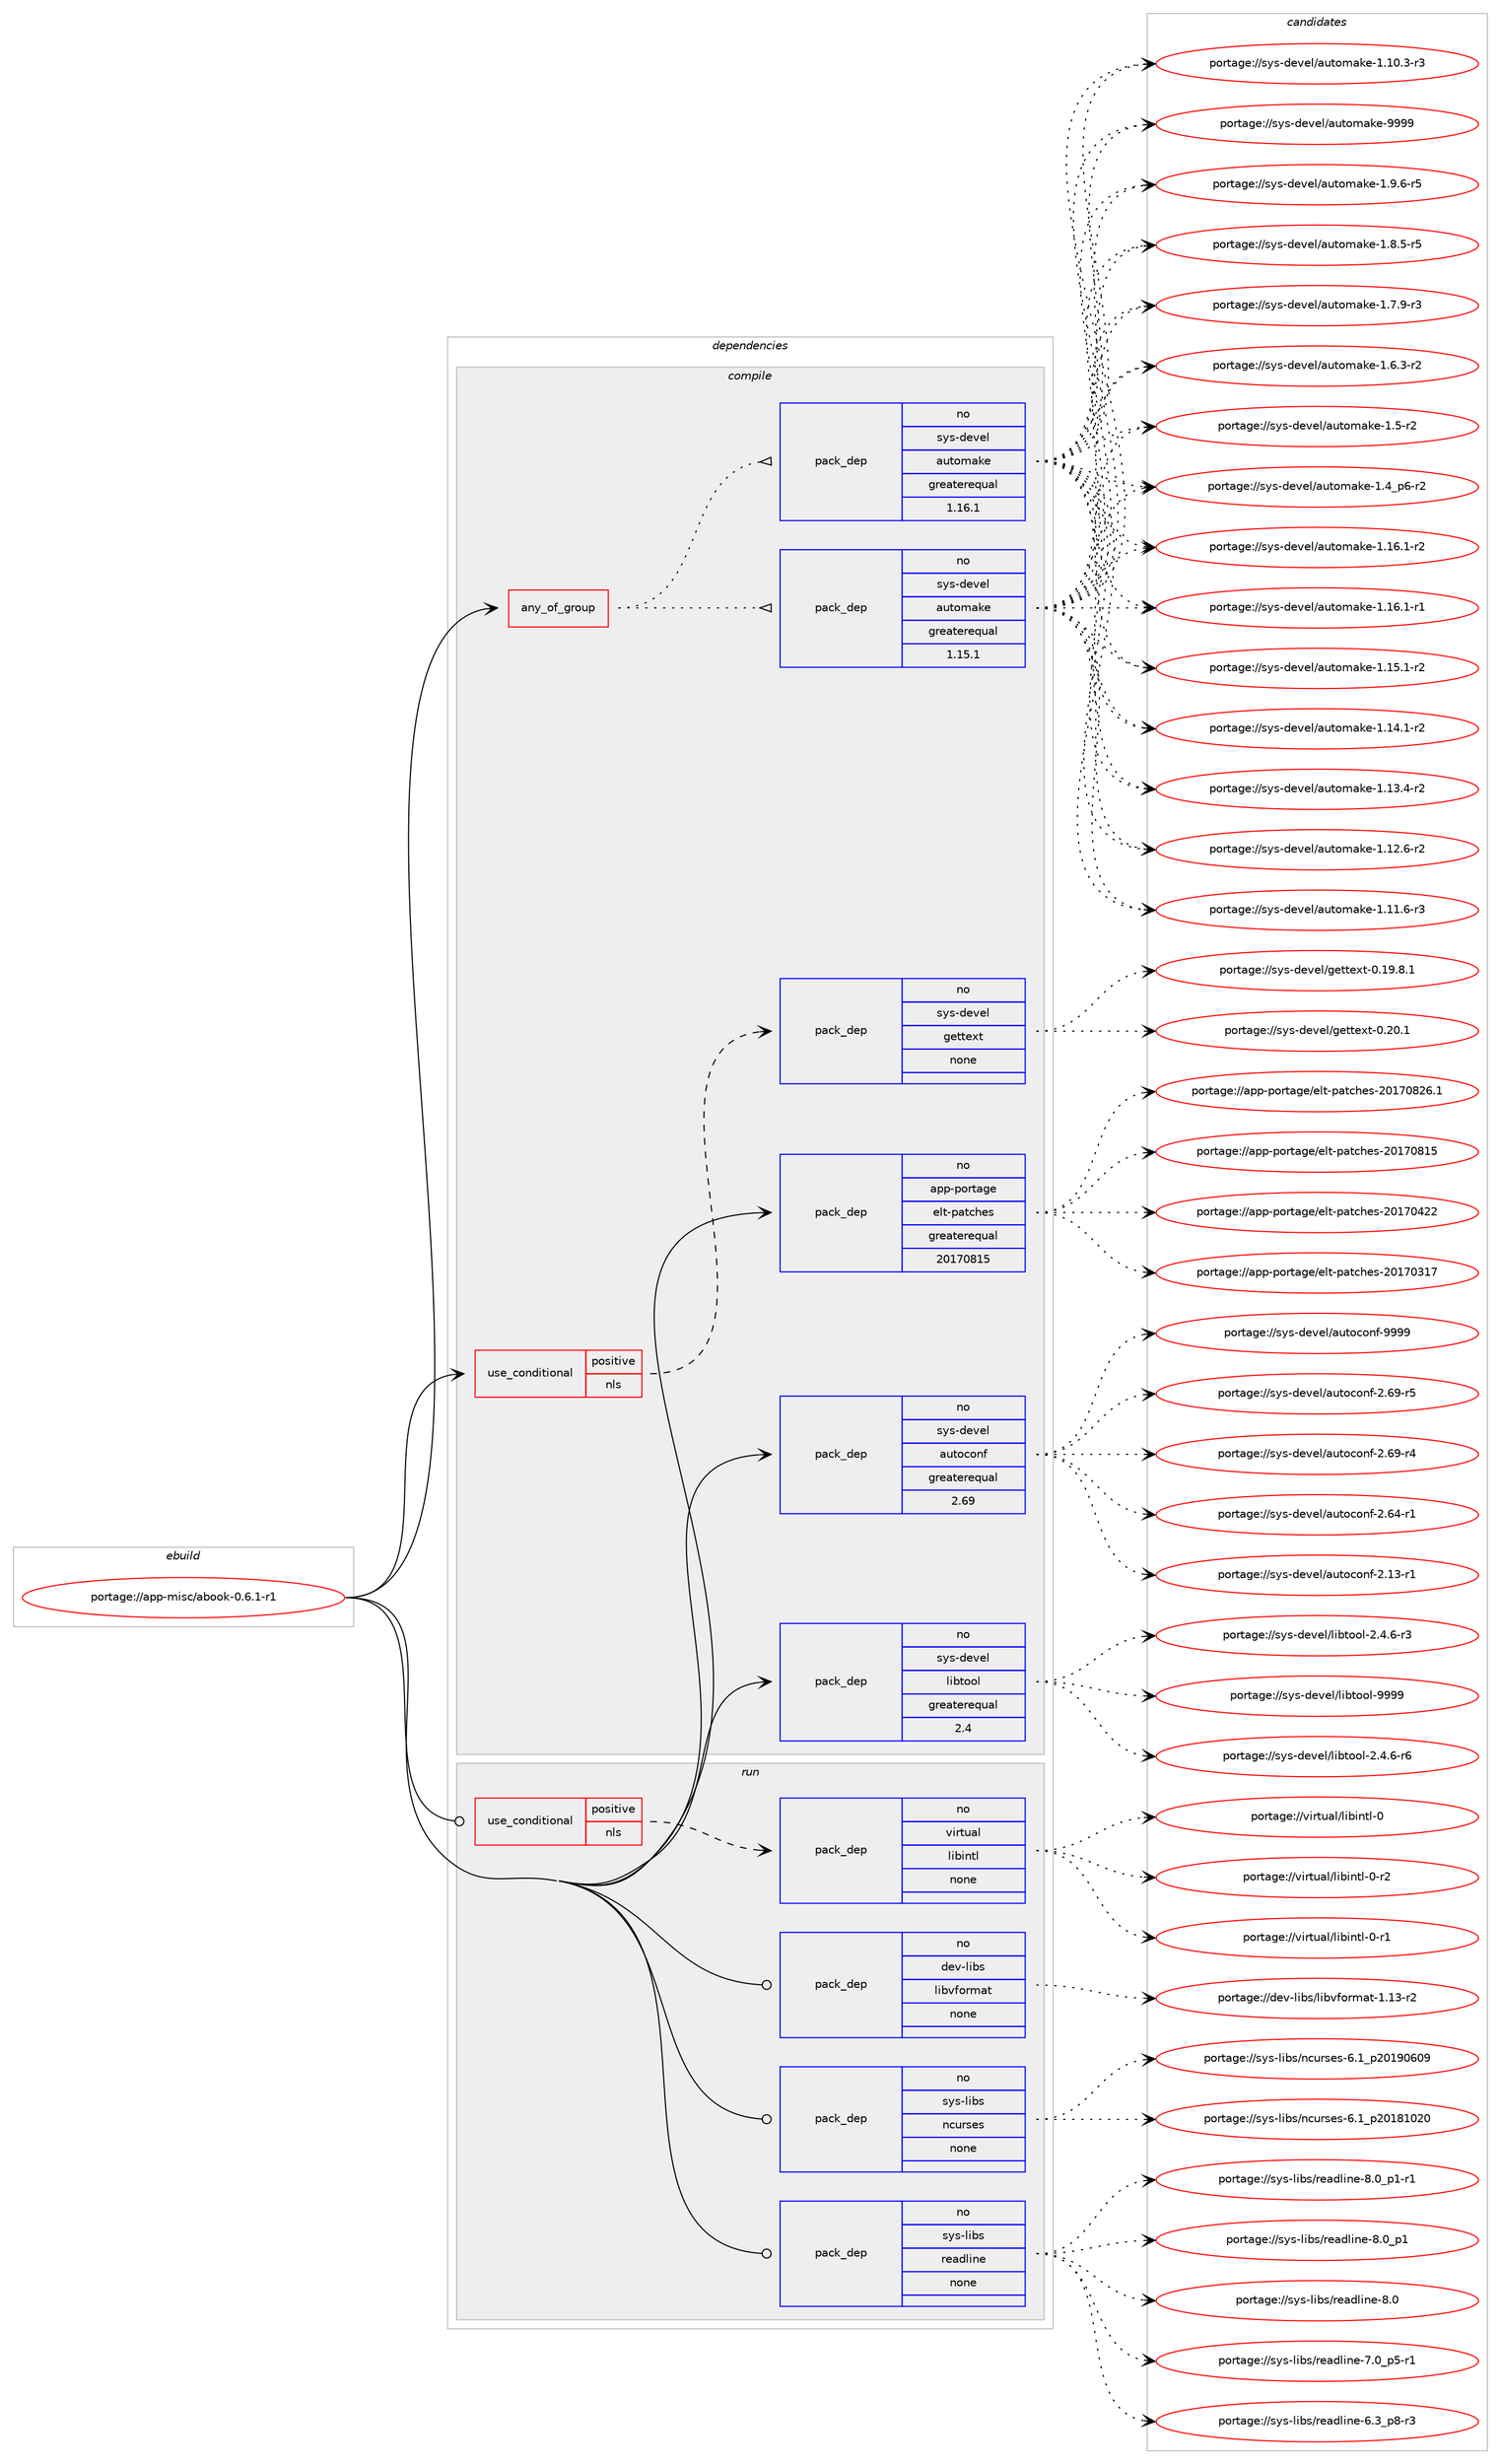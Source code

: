 digraph prolog {

# *************
# Graph options
# *************

newrank=true;
concentrate=true;
compound=true;
graph [rankdir=LR,fontname=Helvetica,fontsize=10,ranksep=1.5];#, ranksep=2.5, nodesep=0.2];
edge  [arrowhead=vee];
node  [fontname=Helvetica,fontsize=10];

# **********
# The ebuild
# **********

subgraph cluster_leftcol {
color=gray;
label=<<i>ebuild</i>>;
id [label="portage://app-misc/abook-0.6.1-r1", color=red, width=4, href="../app-misc/abook-0.6.1-r1.svg"];
}

# ****************
# The dependencies
# ****************

subgraph cluster_midcol {
color=gray;
label=<<i>dependencies</i>>;
subgraph cluster_compile {
fillcolor="#eeeeee";
style=filled;
label=<<i>compile</i>>;
subgraph any7942 {
dependency613748 [label=<<TABLE BORDER="0" CELLBORDER="1" CELLSPACING="0" CELLPADDING="4"><TR><TD CELLPADDING="10">any_of_group</TD></TR></TABLE>>, shape=none, color=red];subgraph pack461800 {
dependency613749 [label=<<TABLE BORDER="0" CELLBORDER="1" CELLSPACING="0" CELLPADDING="4" WIDTH="220"><TR><TD ROWSPAN="6" CELLPADDING="30">pack_dep</TD></TR><TR><TD WIDTH="110">no</TD></TR><TR><TD>sys-devel</TD></TR><TR><TD>automake</TD></TR><TR><TD>greaterequal</TD></TR><TR><TD>1.16.1</TD></TR></TABLE>>, shape=none, color=blue];
}
dependency613748:e -> dependency613749:w [weight=20,style="dotted",arrowhead="oinv"];
subgraph pack461801 {
dependency613750 [label=<<TABLE BORDER="0" CELLBORDER="1" CELLSPACING="0" CELLPADDING="4" WIDTH="220"><TR><TD ROWSPAN="6" CELLPADDING="30">pack_dep</TD></TR><TR><TD WIDTH="110">no</TD></TR><TR><TD>sys-devel</TD></TR><TR><TD>automake</TD></TR><TR><TD>greaterequal</TD></TR><TR><TD>1.15.1</TD></TR></TABLE>>, shape=none, color=blue];
}
dependency613748:e -> dependency613750:w [weight=20,style="dotted",arrowhead="oinv"];
}
id:e -> dependency613748:w [weight=20,style="solid",arrowhead="vee"];
subgraph cond143726 {
dependency613751 [label=<<TABLE BORDER="0" CELLBORDER="1" CELLSPACING="0" CELLPADDING="4"><TR><TD ROWSPAN="3" CELLPADDING="10">use_conditional</TD></TR><TR><TD>positive</TD></TR><TR><TD>nls</TD></TR></TABLE>>, shape=none, color=red];
subgraph pack461802 {
dependency613752 [label=<<TABLE BORDER="0" CELLBORDER="1" CELLSPACING="0" CELLPADDING="4" WIDTH="220"><TR><TD ROWSPAN="6" CELLPADDING="30">pack_dep</TD></TR><TR><TD WIDTH="110">no</TD></TR><TR><TD>sys-devel</TD></TR><TR><TD>gettext</TD></TR><TR><TD>none</TD></TR><TR><TD></TD></TR></TABLE>>, shape=none, color=blue];
}
dependency613751:e -> dependency613752:w [weight=20,style="dashed",arrowhead="vee"];
}
id:e -> dependency613751:w [weight=20,style="solid",arrowhead="vee"];
subgraph pack461803 {
dependency613753 [label=<<TABLE BORDER="0" CELLBORDER="1" CELLSPACING="0" CELLPADDING="4" WIDTH="220"><TR><TD ROWSPAN="6" CELLPADDING="30">pack_dep</TD></TR><TR><TD WIDTH="110">no</TD></TR><TR><TD>app-portage</TD></TR><TR><TD>elt-patches</TD></TR><TR><TD>greaterequal</TD></TR><TR><TD>20170815</TD></TR></TABLE>>, shape=none, color=blue];
}
id:e -> dependency613753:w [weight=20,style="solid",arrowhead="vee"];
subgraph pack461804 {
dependency613754 [label=<<TABLE BORDER="0" CELLBORDER="1" CELLSPACING="0" CELLPADDING="4" WIDTH="220"><TR><TD ROWSPAN="6" CELLPADDING="30">pack_dep</TD></TR><TR><TD WIDTH="110">no</TD></TR><TR><TD>sys-devel</TD></TR><TR><TD>autoconf</TD></TR><TR><TD>greaterequal</TD></TR><TR><TD>2.69</TD></TR></TABLE>>, shape=none, color=blue];
}
id:e -> dependency613754:w [weight=20,style="solid",arrowhead="vee"];
subgraph pack461805 {
dependency613755 [label=<<TABLE BORDER="0" CELLBORDER="1" CELLSPACING="0" CELLPADDING="4" WIDTH="220"><TR><TD ROWSPAN="6" CELLPADDING="30">pack_dep</TD></TR><TR><TD WIDTH="110">no</TD></TR><TR><TD>sys-devel</TD></TR><TR><TD>libtool</TD></TR><TR><TD>greaterequal</TD></TR><TR><TD>2.4</TD></TR></TABLE>>, shape=none, color=blue];
}
id:e -> dependency613755:w [weight=20,style="solid",arrowhead="vee"];
}
subgraph cluster_compileandrun {
fillcolor="#eeeeee";
style=filled;
label=<<i>compile and run</i>>;
}
subgraph cluster_run {
fillcolor="#eeeeee";
style=filled;
label=<<i>run</i>>;
subgraph cond143727 {
dependency613756 [label=<<TABLE BORDER="0" CELLBORDER="1" CELLSPACING="0" CELLPADDING="4"><TR><TD ROWSPAN="3" CELLPADDING="10">use_conditional</TD></TR><TR><TD>positive</TD></TR><TR><TD>nls</TD></TR></TABLE>>, shape=none, color=red];
subgraph pack461806 {
dependency613757 [label=<<TABLE BORDER="0" CELLBORDER="1" CELLSPACING="0" CELLPADDING="4" WIDTH="220"><TR><TD ROWSPAN="6" CELLPADDING="30">pack_dep</TD></TR><TR><TD WIDTH="110">no</TD></TR><TR><TD>virtual</TD></TR><TR><TD>libintl</TD></TR><TR><TD>none</TD></TR><TR><TD></TD></TR></TABLE>>, shape=none, color=blue];
}
dependency613756:e -> dependency613757:w [weight=20,style="dashed",arrowhead="vee"];
}
id:e -> dependency613756:w [weight=20,style="solid",arrowhead="odot"];
subgraph pack461807 {
dependency613758 [label=<<TABLE BORDER="0" CELLBORDER="1" CELLSPACING="0" CELLPADDING="4" WIDTH="220"><TR><TD ROWSPAN="6" CELLPADDING="30">pack_dep</TD></TR><TR><TD WIDTH="110">no</TD></TR><TR><TD>dev-libs</TD></TR><TR><TD>libvformat</TD></TR><TR><TD>none</TD></TR><TR><TD></TD></TR></TABLE>>, shape=none, color=blue];
}
id:e -> dependency613758:w [weight=20,style="solid",arrowhead="odot"];
subgraph pack461808 {
dependency613759 [label=<<TABLE BORDER="0" CELLBORDER="1" CELLSPACING="0" CELLPADDING="4" WIDTH="220"><TR><TD ROWSPAN="6" CELLPADDING="30">pack_dep</TD></TR><TR><TD WIDTH="110">no</TD></TR><TR><TD>sys-libs</TD></TR><TR><TD>ncurses</TD></TR><TR><TD>none</TD></TR><TR><TD></TD></TR></TABLE>>, shape=none, color=blue];
}
id:e -> dependency613759:w [weight=20,style="solid",arrowhead="odot"];
subgraph pack461809 {
dependency613760 [label=<<TABLE BORDER="0" CELLBORDER="1" CELLSPACING="0" CELLPADDING="4" WIDTH="220"><TR><TD ROWSPAN="6" CELLPADDING="30">pack_dep</TD></TR><TR><TD WIDTH="110">no</TD></TR><TR><TD>sys-libs</TD></TR><TR><TD>readline</TD></TR><TR><TD>none</TD></TR><TR><TD></TD></TR></TABLE>>, shape=none, color=blue];
}
id:e -> dependency613760:w [weight=20,style="solid",arrowhead="odot"];
}
}

# **************
# The candidates
# **************

subgraph cluster_choices {
rank=same;
color=gray;
label=<<i>candidates</i>>;

subgraph choice461800 {
color=black;
nodesep=1;
choice115121115451001011181011084797117116111109971071014557575757 [label="portage://sys-devel/automake-9999", color=red, width=4,href="../sys-devel/automake-9999.svg"];
choice115121115451001011181011084797117116111109971071014549465746544511453 [label="portage://sys-devel/automake-1.9.6-r5", color=red, width=4,href="../sys-devel/automake-1.9.6-r5.svg"];
choice115121115451001011181011084797117116111109971071014549465646534511453 [label="portage://sys-devel/automake-1.8.5-r5", color=red, width=4,href="../sys-devel/automake-1.8.5-r5.svg"];
choice115121115451001011181011084797117116111109971071014549465546574511451 [label="portage://sys-devel/automake-1.7.9-r3", color=red, width=4,href="../sys-devel/automake-1.7.9-r3.svg"];
choice115121115451001011181011084797117116111109971071014549465446514511450 [label="portage://sys-devel/automake-1.6.3-r2", color=red, width=4,href="../sys-devel/automake-1.6.3-r2.svg"];
choice11512111545100101118101108479711711611110997107101454946534511450 [label="portage://sys-devel/automake-1.5-r2", color=red, width=4,href="../sys-devel/automake-1.5-r2.svg"];
choice115121115451001011181011084797117116111109971071014549465295112544511450 [label="portage://sys-devel/automake-1.4_p6-r2", color=red, width=4,href="../sys-devel/automake-1.4_p6-r2.svg"];
choice11512111545100101118101108479711711611110997107101454946495446494511450 [label="portage://sys-devel/automake-1.16.1-r2", color=red, width=4,href="../sys-devel/automake-1.16.1-r2.svg"];
choice11512111545100101118101108479711711611110997107101454946495446494511449 [label="portage://sys-devel/automake-1.16.1-r1", color=red, width=4,href="../sys-devel/automake-1.16.1-r1.svg"];
choice11512111545100101118101108479711711611110997107101454946495346494511450 [label="portage://sys-devel/automake-1.15.1-r2", color=red, width=4,href="../sys-devel/automake-1.15.1-r2.svg"];
choice11512111545100101118101108479711711611110997107101454946495246494511450 [label="portage://sys-devel/automake-1.14.1-r2", color=red, width=4,href="../sys-devel/automake-1.14.1-r2.svg"];
choice11512111545100101118101108479711711611110997107101454946495146524511450 [label="portage://sys-devel/automake-1.13.4-r2", color=red, width=4,href="../sys-devel/automake-1.13.4-r2.svg"];
choice11512111545100101118101108479711711611110997107101454946495046544511450 [label="portage://sys-devel/automake-1.12.6-r2", color=red, width=4,href="../sys-devel/automake-1.12.6-r2.svg"];
choice11512111545100101118101108479711711611110997107101454946494946544511451 [label="portage://sys-devel/automake-1.11.6-r3", color=red, width=4,href="../sys-devel/automake-1.11.6-r3.svg"];
choice11512111545100101118101108479711711611110997107101454946494846514511451 [label="portage://sys-devel/automake-1.10.3-r3", color=red, width=4,href="../sys-devel/automake-1.10.3-r3.svg"];
dependency613749:e -> choice115121115451001011181011084797117116111109971071014557575757:w [style=dotted,weight="100"];
dependency613749:e -> choice115121115451001011181011084797117116111109971071014549465746544511453:w [style=dotted,weight="100"];
dependency613749:e -> choice115121115451001011181011084797117116111109971071014549465646534511453:w [style=dotted,weight="100"];
dependency613749:e -> choice115121115451001011181011084797117116111109971071014549465546574511451:w [style=dotted,weight="100"];
dependency613749:e -> choice115121115451001011181011084797117116111109971071014549465446514511450:w [style=dotted,weight="100"];
dependency613749:e -> choice11512111545100101118101108479711711611110997107101454946534511450:w [style=dotted,weight="100"];
dependency613749:e -> choice115121115451001011181011084797117116111109971071014549465295112544511450:w [style=dotted,weight="100"];
dependency613749:e -> choice11512111545100101118101108479711711611110997107101454946495446494511450:w [style=dotted,weight="100"];
dependency613749:e -> choice11512111545100101118101108479711711611110997107101454946495446494511449:w [style=dotted,weight="100"];
dependency613749:e -> choice11512111545100101118101108479711711611110997107101454946495346494511450:w [style=dotted,weight="100"];
dependency613749:e -> choice11512111545100101118101108479711711611110997107101454946495246494511450:w [style=dotted,weight="100"];
dependency613749:e -> choice11512111545100101118101108479711711611110997107101454946495146524511450:w [style=dotted,weight="100"];
dependency613749:e -> choice11512111545100101118101108479711711611110997107101454946495046544511450:w [style=dotted,weight="100"];
dependency613749:e -> choice11512111545100101118101108479711711611110997107101454946494946544511451:w [style=dotted,weight="100"];
dependency613749:e -> choice11512111545100101118101108479711711611110997107101454946494846514511451:w [style=dotted,weight="100"];
}
subgraph choice461801 {
color=black;
nodesep=1;
choice115121115451001011181011084797117116111109971071014557575757 [label="portage://sys-devel/automake-9999", color=red, width=4,href="../sys-devel/automake-9999.svg"];
choice115121115451001011181011084797117116111109971071014549465746544511453 [label="portage://sys-devel/automake-1.9.6-r5", color=red, width=4,href="../sys-devel/automake-1.9.6-r5.svg"];
choice115121115451001011181011084797117116111109971071014549465646534511453 [label="portage://sys-devel/automake-1.8.5-r5", color=red, width=4,href="../sys-devel/automake-1.8.5-r5.svg"];
choice115121115451001011181011084797117116111109971071014549465546574511451 [label="portage://sys-devel/automake-1.7.9-r3", color=red, width=4,href="../sys-devel/automake-1.7.9-r3.svg"];
choice115121115451001011181011084797117116111109971071014549465446514511450 [label="portage://sys-devel/automake-1.6.3-r2", color=red, width=4,href="../sys-devel/automake-1.6.3-r2.svg"];
choice11512111545100101118101108479711711611110997107101454946534511450 [label="portage://sys-devel/automake-1.5-r2", color=red, width=4,href="../sys-devel/automake-1.5-r2.svg"];
choice115121115451001011181011084797117116111109971071014549465295112544511450 [label="portage://sys-devel/automake-1.4_p6-r2", color=red, width=4,href="../sys-devel/automake-1.4_p6-r2.svg"];
choice11512111545100101118101108479711711611110997107101454946495446494511450 [label="portage://sys-devel/automake-1.16.1-r2", color=red, width=4,href="../sys-devel/automake-1.16.1-r2.svg"];
choice11512111545100101118101108479711711611110997107101454946495446494511449 [label="portage://sys-devel/automake-1.16.1-r1", color=red, width=4,href="../sys-devel/automake-1.16.1-r1.svg"];
choice11512111545100101118101108479711711611110997107101454946495346494511450 [label="portage://sys-devel/automake-1.15.1-r2", color=red, width=4,href="../sys-devel/automake-1.15.1-r2.svg"];
choice11512111545100101118101108479711711611110997107101454946495246494511450 [label="portage://sys-devel/automake-1.14.1-r2", color=red, width=4,href="../sys-devel/automake-1.14.1-r2.svg"];
choice11512111545100101118101108479711711611110997107101454946495146524511450 [label="portage://sys-devel/automake-1.13.4-r2", color=red, width=4,href="../sys-devel/automake-1.13.4-r2.svg"];
choice11512111545100101118101108479711711611110997107101454946495046544511450 [label="portage://sys-devel/automake-1.12.6-r2", color=red, width=4,href="../sys-devel/automake-1.12.6-r2.svg"];
choice11512111545100101118101108479711711611110997107101454946494946544511451 [label="portage://sys-devel/automake-1.11.6-r3", color=red, width=4,href="../sys-devel/automake-1.11.6-r3.svg"];
choice11512111545100101118101108479711711611110997107101454946494846514511451 [label="portage://sys-devel/automake-1.10.3-r3", color=red, width=4,href="../sys-devel/automake-1.10.3-r3.svg"];
dependency613750:e -> choice115121115451001011181011084797117116111109971071014557575757:w [style=dotted,weight="100"];
dependency613750:e -> choice115121115451001011181011084797117116111109971071014549465746544511453:w [style=dotted,weight="100"];
dependency613750:e -> choice115121115451001011181011084797117116111109971071014549465646534511453:w [style=dotted,weight="100"];
dependency613750:e -> choice115121115451001011181011084797117116111109971071014549465546574511451:w [style=dotted,weight="100"];
dependency613750:e -> choice115121115451001011181011084797117116111109971071014549465446514511450:w [style=dotted,weight="100"];
dependency613750:e -> choice11512111545100101118101108479711711611110997107101454946534511450:w [style=dotted,weight="100"];
dependency613750:e -> choice115121115451001011181011084797117116111109971071014549465295112544511450:w [style=dotted,weight="100"];
dependency613750:e -> choice11512111545100101118101108479711711611110997107101454946495446494511450:w [style=dotted,weight="100"];
dependency613750:e -> choice11512111545100101118101108479711711611110997107101454946495446494511449:w [style=dotted,weight="100"];
dependency613750:e -> choice11512111545100101118101108479711711611110997107101454946495346494511450:w [style=dotted,weight="100"];
dependency613750:e -> choice11512111545100101118101108479711711611110997107101454946495246494511450:w [style=dotted,weight="100"];
dependency613750:e -> choice11512111545100101118101108479711711611110997107101454946495146524511450:w [style=dotted,weight="100"];
dependency613750:e -> choice11512111545100101118101108479711711611110997107101454946495046544511450:w [style=dotted,weight="100"];
dependency613750:e -> choice11512111545100101118101108479711711611110997107101454946494946544511451:w [style=dotted,weight="100"];
dependency613750:e -> choice11512111545100101118101108479711711611110997107101454946494846514511451:w [style=dotted,weight="100"];
}
subgraph choice461802 {
color=black;
nodesep=1;
choice115121115451001011181011084710310111611610112011645484650484649 [label="portage://sys-devel/gettext-0.20.1", color=red, width=4,href="../sys-devel/gettext-0.20.1.svg"];
choice1151211154510010111810110847103101116116101120116454846495746564649 [label="portage://sys-devel/gettext-0.19.8.1", color=red, width=4,href="../sys-devel/gettext-0.19.8.1.svg"];
dependency613752:e -> choice115121115451001011181011084710310111611610112011645484650484649:w [style=dotted,weight="100"];
dependency613752:e -> choice1151211154510010111810110847103101116116101120116454846495746564649:w [style=dotted,weight="100"];
}
subgraph choice461803 {
color=black;
nodesep=1;
choice971121124511211111411697103101471011081164511297116991041011154550484955485650544649 [label="portage://app-portage/elt-patches-20170826.1", color=red, width=4,href="../app-portage/elt-patches-20170826.1.svg"];
choice97112112451121111141169710310147101108116451129711699104101115455048495548564953 [label="portage://app-portage/elt-patches-20170815", color=red, width=4,href="../app-portage/elt-patches-20170815.svg"];
choice97112112451121111141169710310147101108116451129711699104101115455048495548525050 [label="portage://app-portage/elt-patches-20170422", color=red, width=4,href="../app-portage/elt-patches-20170422.svg"];
choice97112112451121111141169710310147101108116451129711699104101115455048495548514955 [label="portage://app-portage/elt-patches-20170317", color=red, width=4,href="../app-portage/elt-patches-20170317.svg"];
dependency613753:e -> choice971121124511211111411697103101471011081164511297116991041011154550484955485650544649:w [style=dotted,weight="100"];
dependency613753:e -> choice97112112451121111141169710310147101108116451129711699104101115455048495548564953:w [style=dotted,weight="100"];
dependency613753:e -> choice97112112451121111141169710310147101108116451129711699104101115455048495548525050:w [style=dotted,weight="100"];
dependency613753:e -> choice97112112451121111141169710310147101108116451129711699104101115455048495548514955:w [style=dotted,weight="100"];
}
subgraph choice461804 {
color=black;
nodesep=1;
choice115121115451001011181011084797117116111991111101024557575757 [label="portage://sys-devel/autoconf-9999", color=red, width=4,href="../sys-devel/autoconf-9999.svg"];
choice1151211154510010111810110847971171161119911111010245504654574511453 [label="portage://sys-devel/autoconf-2.69-r5", color=red, width=4,href="../sys-devel/autoconf-2.69-r5.svg"];
choice1151211154510010111810110847971171161119911111010245504654574511452 [label="portage://sys-devel/autoconf-2.69-r4", color=red, width=4,href="../sys-devel/autoconf-2.69-r4.svg"];
choice1151211154510010111810110847971171161119911111010245504654524511449 [label="portage://sys-devel/autoconf-2.64-r1", color=red, width=4,href="../sys-devel/autoconf-2.64-r1.svg"];
choice1151211154510010111810110847971171161119911111010245504649514511449 [label="portage://sys-devel/autoconf-2.13-r1", color=red, width=4,href="../sys-devel/autoconf-2.13-r1.svg"];
dependency613754:e -> choice115121115451001011181011084797117116111991111101024557575757:w [style=dotted,weight="100"];
dependency613754:e -> choice1151211154510010111810110847971171161119911111010245504654574511453:w [style=dotted,weight="100"];
dependency613754:e -> choice1151211154510010111810110847971171161119911111010245504654574511452:w [style=dotted,weight="100"];
dependency613754:e -> choice1151211154510010111810110847971171161119911111010245504654524511449:w [style=dotted,weight="100"];
dependency613754:e -> choice1151211154510010111810110847971171161119911111010245504649514511449:w [style=dotted,weight="100"];
}
subgraph choice461805 {
color=black;
nodesep=1;
choice1151211154510010111810110847108105981161111111084557575757 [label="portage://sys-devel/libtool-9999", color=red, width=4,href="../sys-devel/libtool-9999.svg"];
choice1151211154510010111810110847108105981161111111084550465246544511454 [label="portage://sys-devel/libtool-2.4.6-r6", color=red, width=4,href="../sys-devel/libtool-2.4.6-r6.svg"];
choice1151211154510010111810110847108105981161111111084550465246544511451 [label="portage://sys-devel/libtool-2.4.6-r3", color=red, width=4,href="../sys-devel/libtool-2.4.6-r3.svg"];
dependency613755:e -> choice1151211154510010111810110847108105981161111111084557575757:w [style=dotted,weight="100"];
dependency613755:e -> choice1151211154510010111810110847108105981161111111084550465246544511454:w [style=dotted,weight="100"];
dependency613755:e -> choice1151211154510010111810110847108105981161111111084550465246544511451:w [style=dotted,weight="100"];
}
subgraph choice461806 {
color=black;
nodesep=1;
choice11810511411611797108471081059810511011610845484511450 [label="portage://virtual/libintl-0-r2", color=red, width=4,href="../virtual/libintl-0-r2.svg"];
choice11810511411611797108471081059810511011610845484511449 [label="portage://virtual/libintl-0-r1", color=red, width=4,href="../virtual/libintl-0-r1.svg"];
choice1181051141161179710847108105981051101161084548 [label="portage://virtual/libintl-0", color=red, width=4,href="../virtual/libintl-0.svg"];
dependency613757:e -> choice11810511411611797108471081059810511011610845484511450:w [style=dotted,weight="100"];
dependency613757:e -> choice11810511411611797108471081059810511011610845484511449:w [style=dotted,weight="100"];
dependency613757:e -> choice1181051141161179710847108105981051101161084548:w [style=dotted,weight="100"];
}
subgraph choice461807 {
color=black;
nodesep=1;
choice100101118451081059811547108105981181021111141099711645494649514511450 [label="portage://dev-libs/libvformat-1.13-r2", color=red, width=4,href="../dev-libs/libvformat-1.13-r2.svg"];
dependency613758:e -> choice100101118451081059811547108105981181021111141099711645494649514511450:w [style=dotted,weight="100"];
}
subgraph choice461808 {
color=black;
nodesep=1;
choice1151211154510810598115471109911711411510111545544649951125048495748544857 [label="portage://sys-libs/ncurses-6.1_p20190609", color=red, width=4,href="../sys-libs/ncurses-6.1_p20190609.svg"];
choice1151211154510810598115471109911711411510111545544649951125048495649485048 [label="portage://sys-libs/ncurses-6.1_p20181020", color=red, width=4,href="../sys-libs/ncurses-6.1_p20181020.svg"];
dependency613759:e -> choice1151211154510810598115471109911711411510111545544649951125048495748544857:w [style=dotted,weight="100"];
dependency613759:e -> choice1151211154510810598115471109911711411510111545544649951125048495649485048:w [style=dotted,weight="100"];
}
subgraph choice461809 {
color=black;
nodesep=1;
choice115121115451081059811547114101971001081051101014556464895112494511449 [label="portage://sys-libs/readline-8.0_p1-r1", color=red, width=4,href="../sys-libs/readline-8.0_p1-r1.svg"];
choice11512111545108105981154711410197100108105110101455646489511249 [label="portage://sys-libs/readline-8.0_p1", color=red, width=4,href="../sys-libs/readline-8.0_p1.svg"];
choice1151211154510810598115471141019710010810511010145564648 [label="portage://sys-libs/readline-8.0", color=red, width=4,href="../sys-libs/readline-8.0.svg"];
choice115121115451081059811547114101971001081051101014555464895112534511449 [label="portage://sys-libs/readline-7.0_p5-r1", color=red, width=4,href="../sys-libs/readline-7.0_p5-r1.svg"];
choice115121115451081059811547114101971001081051101014554465195112564511451 [label="portage://sys-libs/readline-6.3_p8-r3", color=red, width=4,href="../sys-libs/readline-6.3_p8-r3.svg"];
dependency613760:e -> choice115121115451081059811547114101971001081051101014556464895112494511449:w [style=dotted,weight="100"];
dependency613760:e -> choice11512111545108105981154711410197100108105110101455646489511249:w [style=dotted,weight="100"];
dependency613760:e -> choice1151211154510810598115471141019710010810511010145564648:w [style=dotted,weight="100"];
dependency613760:e -> choice115121115451081059811547114101971001081051101014555464895112534511449:w [style=dotted,weight="100"];
dependency613760:e -> choice115121115451081059811547114101971001081051101014554465195112564511451:w [style=dotted,weight="100"];
}
}

}
